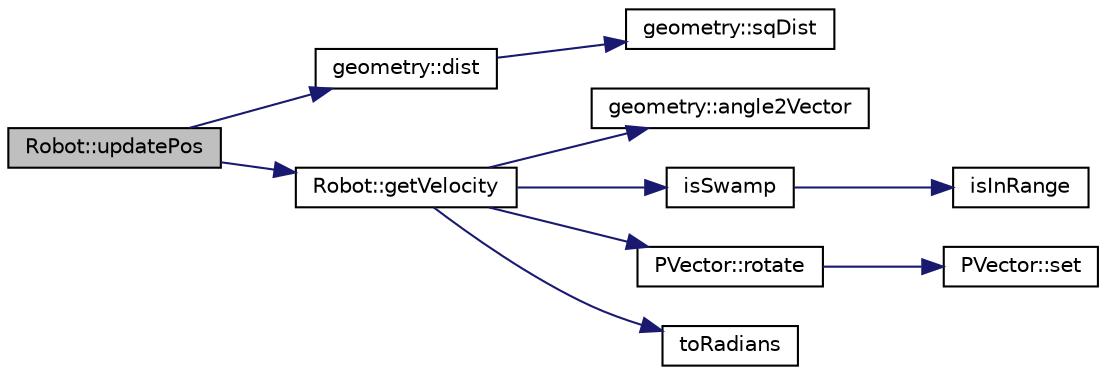 digraph "Robot::updatePos"
{
 // LATEX_PDF_SIZE
  edge [fontname="Helvetica",fontsize="10",labelfontname="Helvetica",labelfontsize="10"];
  node [fontname="Helvetica",fontsize="10",shape=record];
  rankdir="LR";
  Node1 [label="Robot::updatePos",height=0.2,width=0.4,color="black", fillcolor="grey75", style="filled", fontcolor="black",tooltip="updates the position of the robot mathematically and returns the change"];
  Node1 -> Node2 [color="midnightblue",fontsize="10",style="solid",fontname="Helvetica"];
  Node2 [label="geometry::dist",height=0.2,width=0.4,color="black", fillcolor="white", style="filled",URL="$namespacegeometry.html#a9a1ebcb6a74b046020dcc91c40554a3a",tooltip=" "];
  Node2 -> Node3 [color="midnightblue",fontsize="10",style="solid",fontname="Helvetica"];
  Node3 [label="geometry::sqDist",height=0.2,width=0.4,color="black", fillcolor="white", style="filled",URL="$namespacegeometry.html#a478ae992edb02bc432e6d0420c40e336",tooltip=" "];
  Node1 -> Node4 [color="midnightblue",fontsize="10",style="solid",fontname="Helvetica"];
  Node4 [label="Robot::getVelocity",height=0.2,width=0.4,color="black", fillcolor="white", style="filled",URL="$class_robot.html#ad7b7f1a5a4e56d9e4c72a24a622d69f1",tooltip="gets the current velocity for a certain change in time (in ms)"];
  Node4 -> Node5 [color="midnightblue",fontsize="10",style="solid",fontname="Helvetica"];
  Node5 [label="geometry::angle2Vector",height=0.2,width=0.4,color="black", fillcolor="white", style="filled",URL="$namespacegeometry.html#a46dee6450badd387e6788a9ebf80fa44",tooltip=" "];
  Node4 -> Node6 [color="midnightblue",fontsize="10",style="solid",fontname="Helvetica"];
  Node6 [label="isSwamp",height=0.2,width=0.4,color="black", fillcolor="white", style="filled",URL="$_color_recognition_8cpp.html#ab44bd2d94a55aff5b357fe0a8c1cfa46",tooltip=" "];
  Node6 -> Node7 [color="midnightblue",fontsize="10",style="solid",fontname="Helvetica"];
  Node7 [label="isInRange",height=0.2,width=0.4,color="black", fillcolor="white", style="filled",URL="$_common_functions_8cpp.html#a215db5a1e084860b722927077d7ed55c",tooltip=" "];
  Node4 -> Node8 [color="midnightblue",fontsize="10",style="solid",fontname="Helvetica"];
  Node8 [label="PVector::rotate",height=0.2,width=0.4,color="black", fillcolor="white", style="filled",URL="$class_p_vector.html#aa0b42cf9a0da44a0ce5f28bc8937d980",tooltip="counter-clockwise rotation"];
  Node8 -> Node9 [color="midnightblue",fontsize="10",style="solid",fontname="Helvetica"];
  Node9 [label="PVector::set",height=0.2,width=0.4,color="black", fillcolor="white", style="filled",URL="$class_p_vector.html#a9cc31db5ab8d080b0f44e2229ba34a7c",tooltip=" "];
  Node4 -> Node10 [color="midnightblue",fontsize="10",style="solid",fontname="Helvetica"];
  Node10 [label="toRadians",height=0.2,width=0.4,color="black", fillcolor="white", style="filled",URL="$_common_functions_8cpp.html#a128d5ca6655612162ccf138e42a8b2af",tooltip=" "];
}
